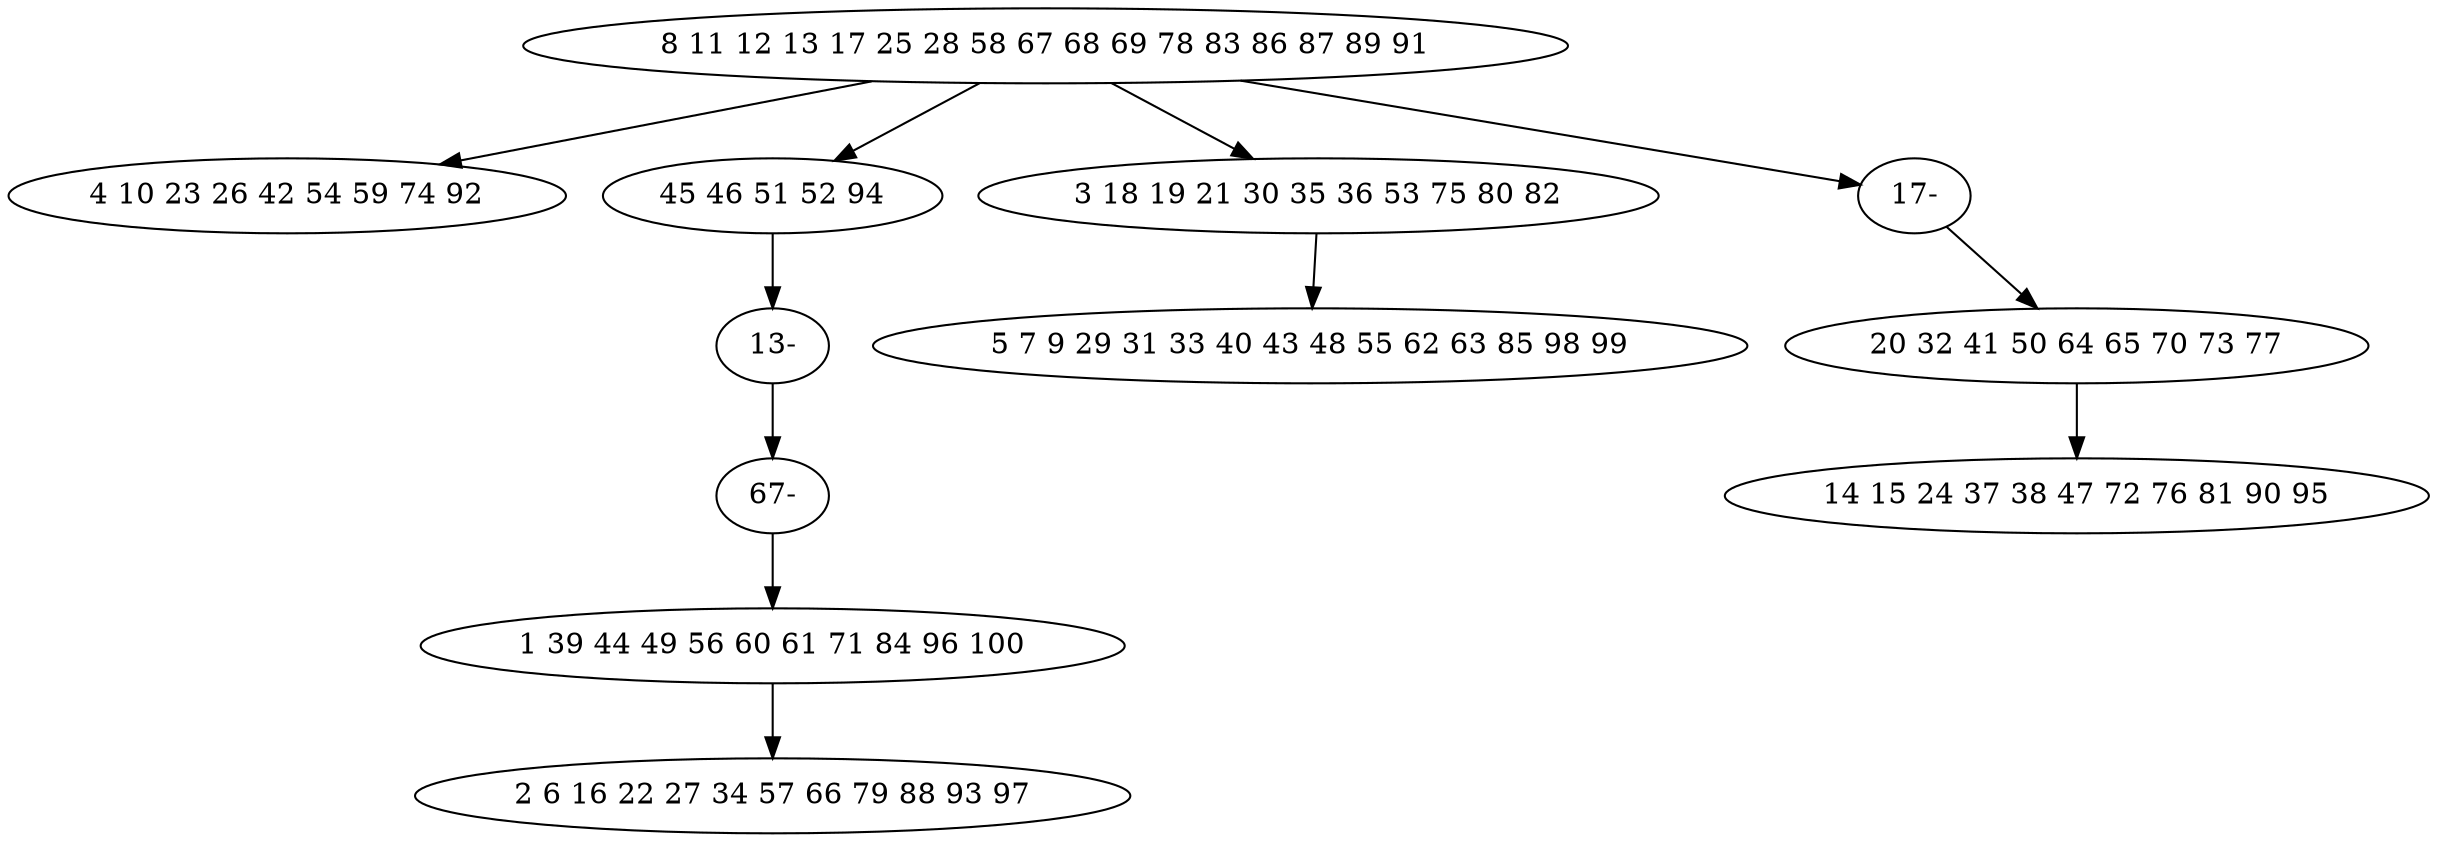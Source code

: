 digraph true_tree {
	"0" -> "1"
	"0" -> "2"
	"2" -> "10"
	"0" -> "4"
	"0" -> "9"
	"5" -> "6"
	"4" -> "7"
	"3" -> "8"
	"9" -> "5"
	"10" -> "11"
	"11" -> "3"
	"0" [label="8 11 12 13 17 25 28 58 67 68 69 78 83 86 87 89 91"];
	"1" [label="4 10 23 26 42 54 59 74 92"];
	"2" [label="45 46 51 52 94"];
	"3" [label="1 39 44 49 56 60 61 71 84 96 100"];
	"4" [label="3 18 19 21 30 35 36 53 75 80 82"];
	"5" [label="20 32 41 50 64 65 70 73 77"];
	"6" [label="14 15 24 37 38 47 72 76 81 90 95"];
	"7" [label="5 7 9 29 31 33 40 43 48 55 62 63 85 98 99"];
	"8" [label="2 6 16 22 27 34 57 66 79 88 93 97"];
	"9" [label="17-"];
	"10" [label="13-"];
	"11" [label="67-"];
}
